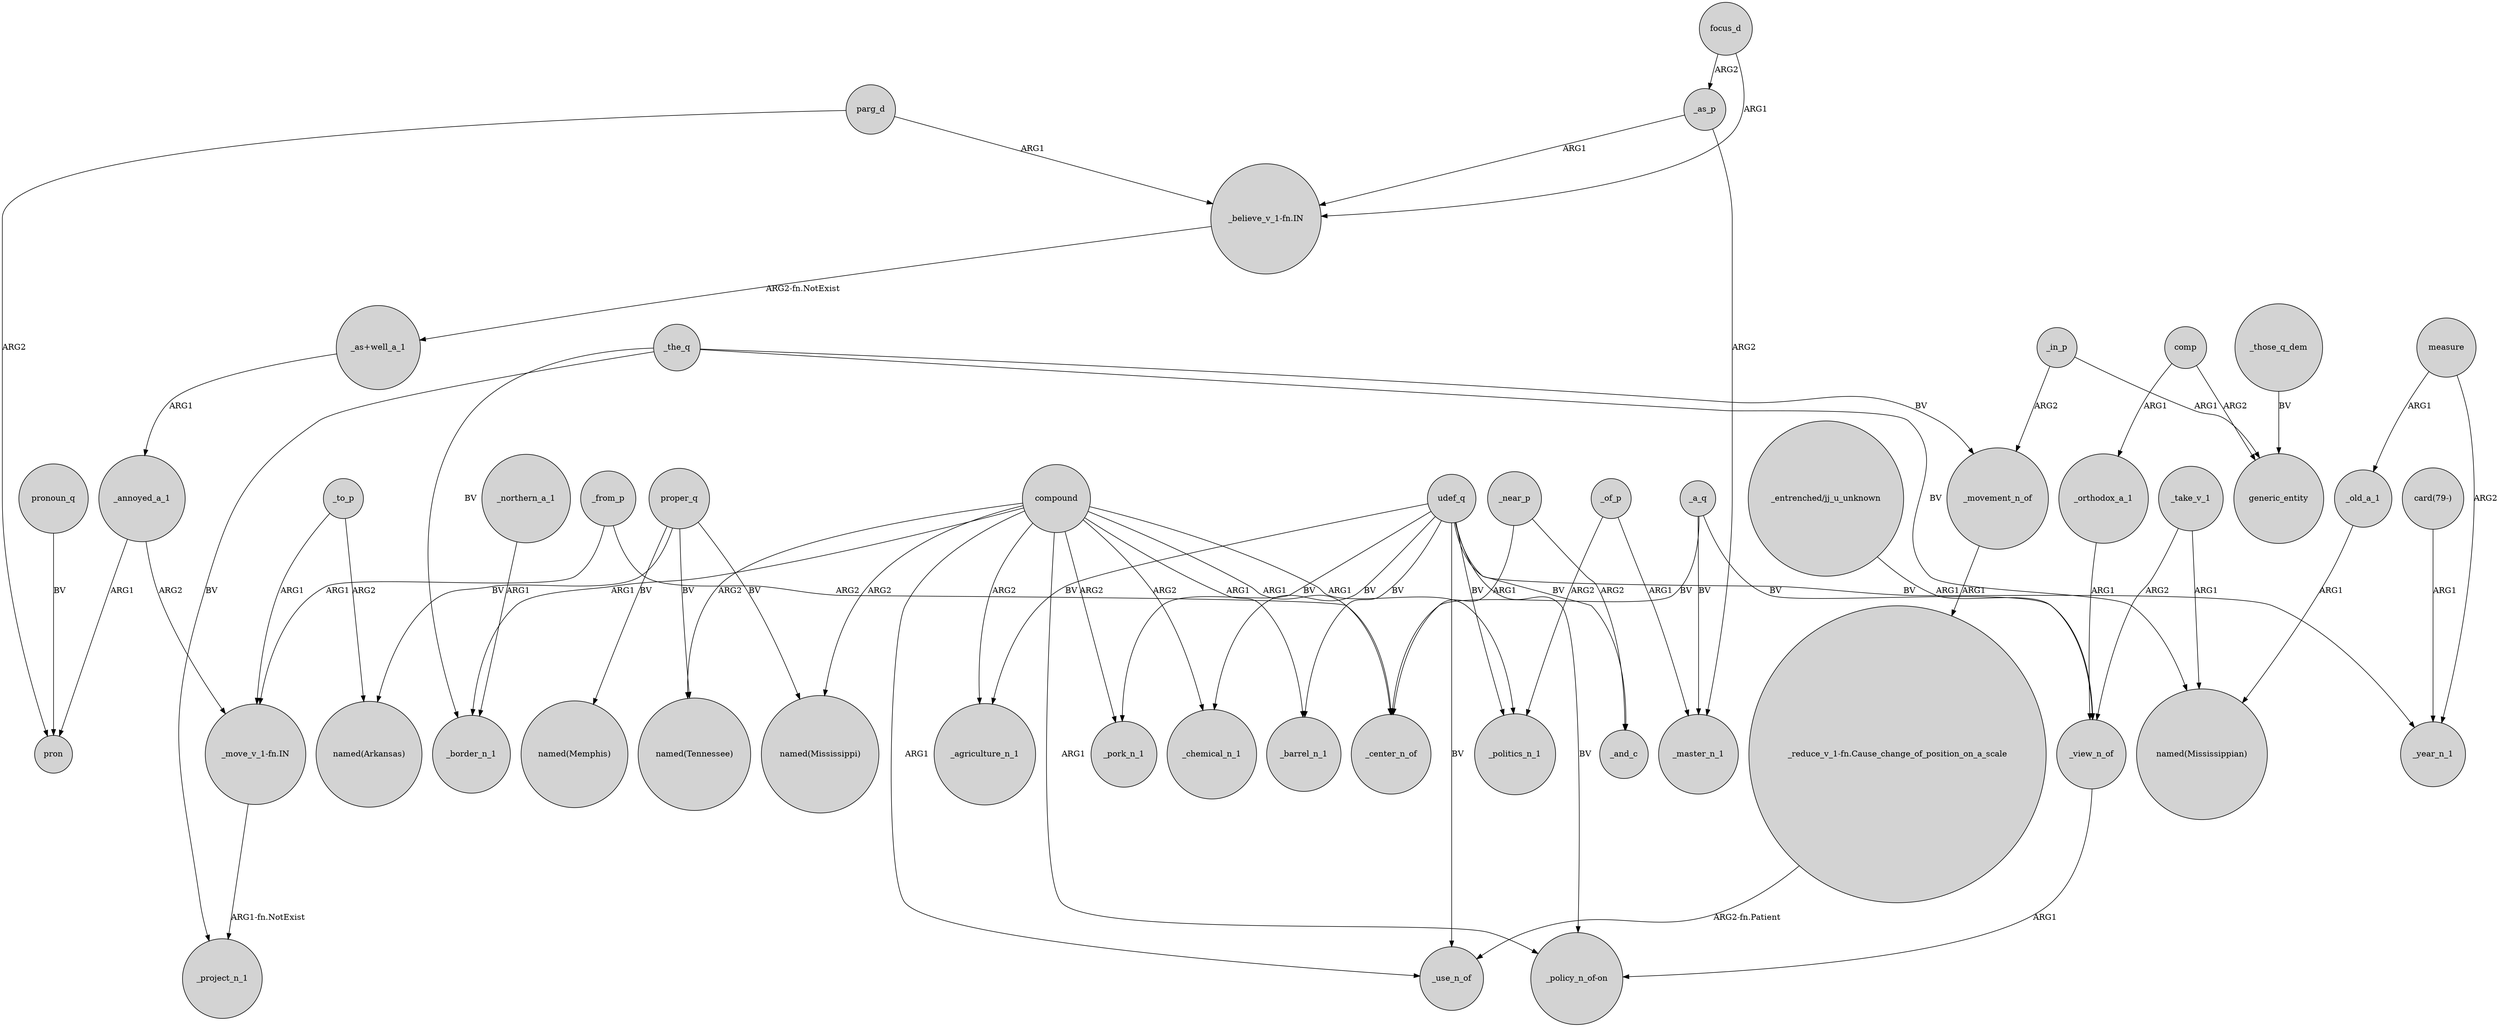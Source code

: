 digraph {
	node [shape=circle style=filled]
	parg_d -> "_believe_v_1-fn.IN" [label=ARG1]
	_of_p -> _master_n_1 [label=ARG1]
	proper_q -> "named(Mississippi)" [label=BV]
	_take_v_1 -> _view_n_of [label=ARG2]
	udef_q -> _pork_n_1 [label=BV]
	_northern_a_1 -> _border_n_1 [label=ARG1]
	_the_q -> "named(Mississippian)" [label=BV]
	compound -> _agriculture_n_1 [label=ARG2]
	measure -> _year_n_1 [label=ARG2]
	_take_v_1 -> "named(Mississippian)" [label=ARG1]
	"_as+well_a_1" -> _annoyed_a_1 [label=ARG1]
	udef_q -> _use_n_of [label=BV]
	_a_q -> _center_n_of [label=BV]
	compound -> _use_n_of [label=ARG1]
	compound -> _politics_n_1 [label=ARG1]
	focus_d -> _as_p [label=ARG2]
	_the_q -> _project_n_1 [label=BV]
	comp -> _orthodox_a_1 [label=ARG1]
	_as_p -> _master_n_1 [label=ARG2]
	_as_p -> "_believe_v_1-fn.IN" [label=ARG1]
	"_believe_v_1-fn.IN" -> "_as+well_a_1" [label="ARG2-fn.NotExist"]
	udef_q -> "_policy_n_of-on" [label=BV]
	compound -> _pork_n_1 [label=ARG2]
	udef_q -> _politics_n_1 [label=BV]
	compound -> _chemical_n_1 [label=ARG2]
	_to_p -> "_move_v_1-fn.IN" [label=ARG1]
	"_entrenched/jj_u_unknown" -> _view_n_of [label=ARG1]
	measure -> _old_a_1 [label=ARG1]
	parg_d -> pron [label=ARG2]
	_annoyed_a_1 -> "_move_v_1-fn.IN" [label=ARG2]
	compound -> _barrel_n_1 [label=ARG1]
	pronoun_q -> pron [label=BV]
	_near_p -> _center_n_of [label=ARG1]
	_orthodox_a_1 -> _view_n_of [label=ARG1]
	_to_p -> "named(Arkansas)" [label=ARG2]
	compound -> "_policy_n_of-on" [label=ARG1]
	compound -> _border_n_1 [label=ARG1]
	_the_q -> _movement_n_of [label=BV]
	"_move_v_1-fn.IN" -> _project_n_1 [label="ARG1-fn.NotExist"]
	focus_d -> "_believe_v_1-fn.IN" [label=ARG1]
	compound -> _center_n_of [label=ARG1]
	"_reduce_v_1-fn.Cause_change_of_position_on_a_scale" -> _use_n_of [label="ARG2-fn.Patient"]
	_near_p -> _and_c [label=ARG2]
	_from_p -> _center_n_of [label=ARG2]
	_in_p -> _movement_n_of [label=ARG2]
	_old_a_1 -> "named(Mississippian)" [label=ARG1]
	udef_q -> _year_n_1 [label=BV]
	udef_q -> _agriculture_n_1 [label=BV]
	_movement_n_of -> "_reduce_v_1-fn.Cause_change_of_position_on_a_scale" [label=ARG1]
	proper_q -> "named(Tennessee)" [label=BV]
	_from_p -> "_move_v_1-fn.IN" [label=ARG1]
	_the_q -> _border_n_1 [label=BV]
	comp -> generic_entity [label=ARG2]
	udef_q -> _barrel_n_1 [label=BV]
	_in_p -> generic_entity [label=ARG1]
	compound -> "named(Tennessee)" [label=ARG2]
	_a_q -> _master_n_1 [label=BV]
	_of_p -> _politics_n_1 [label=ARG2]
	_view_n_of -> "_policy_n_of-on" [label=ARG1]
	udef_q -> _and_c [label=BV]
	compound -> "named(Mississippi)" [label=ARG2]
	_annoyed_a_1 -> pron [label=ARG1]
	proper_q -> "named(Memphis)" [label=BV]
	udef_q -> _chemical_n_1 [label=BV]
	_those_q_dem -> generic_entity [label=BV]
	proper_q -> "named(Arkansas)" [label=BV]
	"card(79-)" -> _year_n_1 [label=ARG1]
	_a_q -> _view_n_of [label=BV]
}
